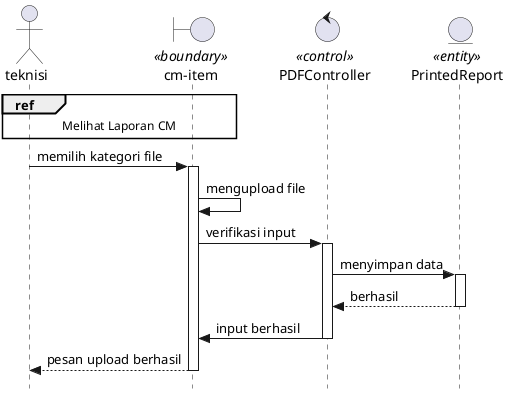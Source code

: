 @startuml createCmScanned

skinparam style strictuml

actor teknisi
boundary "cm-item" as item <<boundary>>
control PDFController <<control>>
entity PrintedReport <<entity>>

ref over teknisi, item : Melihat Laporan CM

teknisi -> item : memilih kategori file
    activate item
item -> item : mengupload file
item -> PDFController : verifikasi input
    activate PDFController
PDFController -> PrintedReport : menyimpan data
    activate PrintedReport
    return berhasil 
PDFController -> item : input berhasil
    deactivate PDFController
item --> teknisi : pesan upload berhasil
    deactivate item

@enduml



@startuml viewCmScanned

skinparam style strictuml

actor teknisi
boundary "cm-item" as item <<boundary>>

ref over teknisi, item : Melihat Laporan CM

teknisi -> item : memilih menu view
    activate item
item -> item : menampilkan file\nyang telah diunggah

@enduml



@startuml editCmScanned

skinparam style strictuml

actor teknisi
boundary "cm-item" as item <<boundary>>
control PDFController <<control>>
entity PrintedReport <<entity>>

ref over teknisi, item : Melihat Laporan CM

teknisi -> item : memilih menu change file
    activate item
item -> item : memilih\nkategori file
item -> item : mengupload file
item -> PDFController : verifikasi input
    activate PDFController
PDFController -> PrintedReport : menyimpan data
    activate PrintedReport
    return berhasil 
PDFController -> item : input berhasil
    deactivate PDFController
item --> teknisi : pesan upload berhasil
    deactivate item

@enduml



@startuml deleteCmScanned

skinparam style strictuml

actor teknisi
boundary "cm-item" as item <<boundary>>
control PDFController <<control>>
entity PrintedReport <<entity>>

ref over teknisi, item : Melihat Laporan CM

teknisi -> item : memilih menu delete
    activate item
    return dialog konfirmasi

alt memilih yes
    teknisi -> item : memilih yes
        activate item
    item -> PDFController : memilih menghapus
        activate PDFController
    PDFController -> PrintedReport : menghapus data\ndari database
        activate PrintedReport
        return berhasil 
    PDFController -> item : berhasil dihapus
        deactivate PDFController
    item --> teknisi : pesan delete berhasil
        deactivate item
else memilih cancel  
    teknisi -> item : kembali ke list
        activate item
end

@enduml